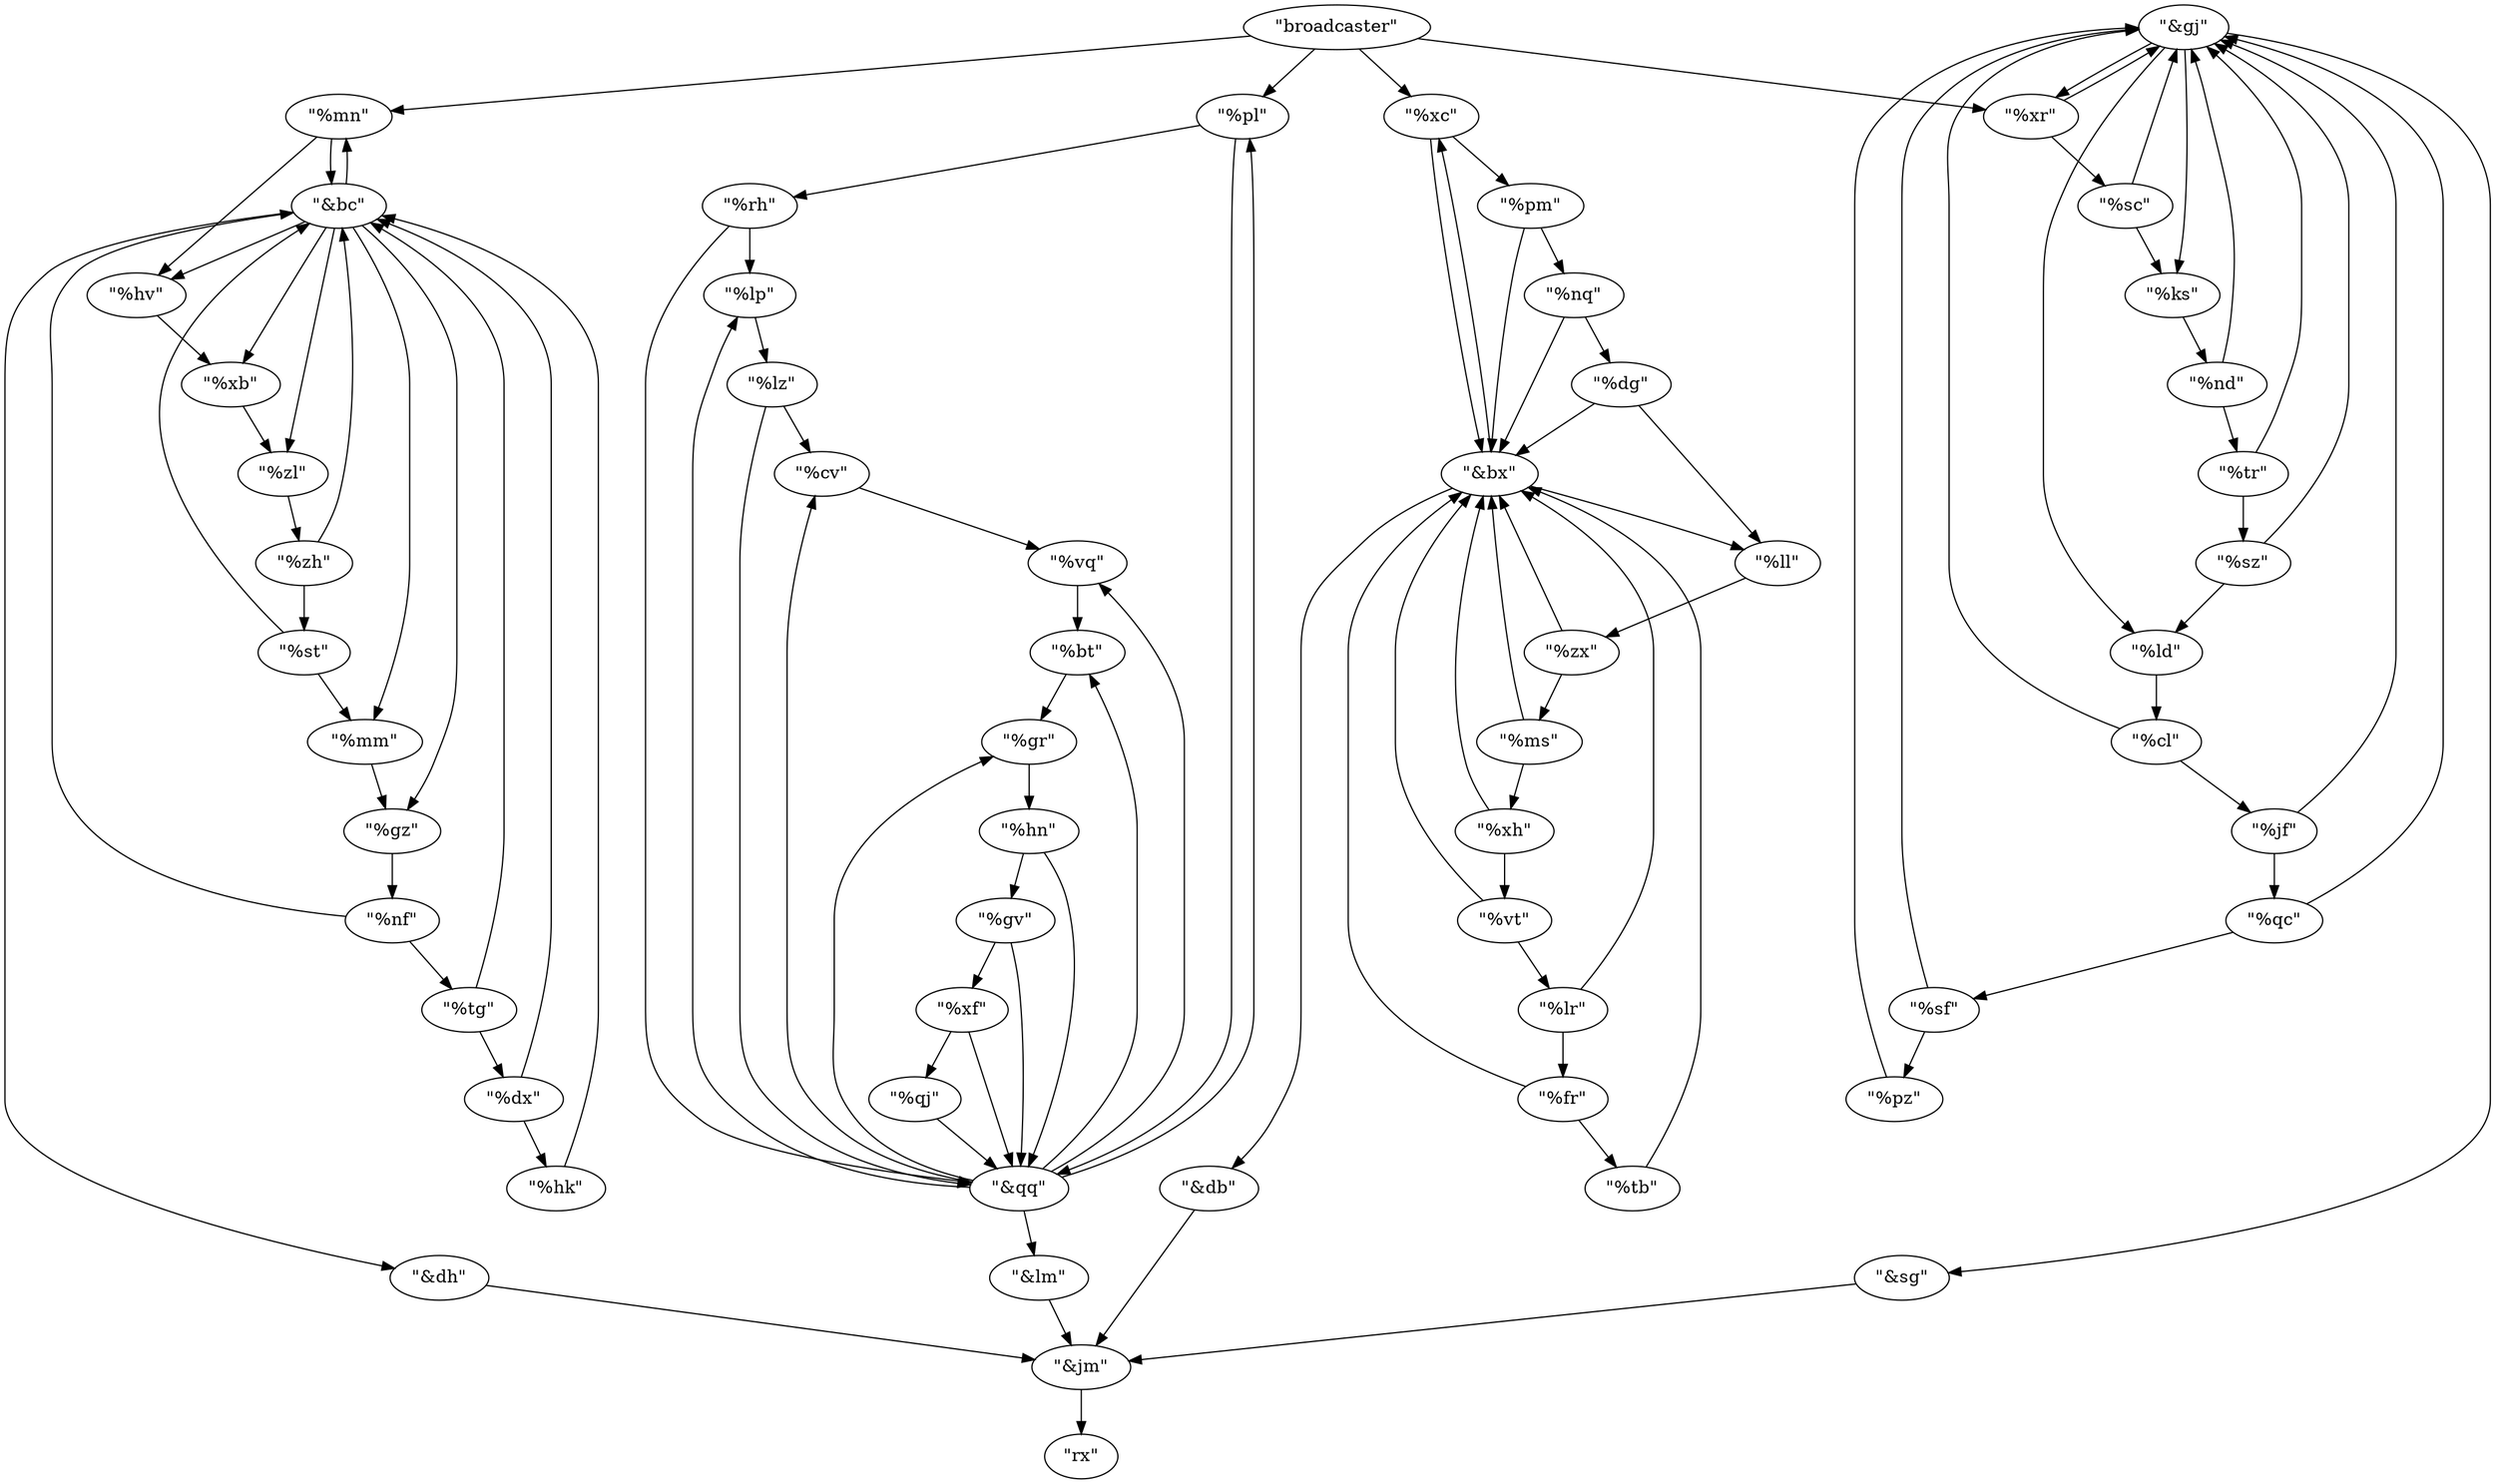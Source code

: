 digraph {
    0 [ label = "\"rx\"" ]
    1 [ label = "\"%sf\"" ]
    2 [ label = "\"%zh\"" ]
    3 [ label = "\"%hk\"" ]
    4 [ label = "\"&bc\"" ]
    5 [ label = "\"%st\"" ]
    6 [ label = "\"%gv\"" ]
    7 [ label = "\"%hv\"" ]
    8 [ label = "\"%nd\"" ]
    9 [ label = "\"%zx\"" ]
    10 [ label = "\"%sc\"" ]
    11 [ label = "\"%gr\"" ]
    12 [ label = "\"%pl\"" ]
    13 [ label = "\"%qc\"" ]
    14 [ label = "\"%xr\"" ]
    15 [ label = "\"%zl\"" ]
    16 [ label = "\"&gj\"" ]
    17 [ label = "\"%dg\"" ]
    18 [ label = "\"%nf\"" ]
    19 [ label = "\"%lz\"" ]
    20 [ label = "\"%nq\"" ]
    21 [ label = "\"%rh\"" ]
    22 [ label = "\"%xf\"" ]
    23 [ label = "\"%ms\"" ]
    24 [ label = "\"%mn\"" ]
    25 [ label = "\"&jm\"" ]
    26 [ label = "\"%xh\"" ]
    27 [ label = "\"%pz\"" ]
    28 [ label = "\"%vq\"" ]
    29 [ label = "\"%gz\"" ]
    30 [ label = "\"%bt\"" ]
    31 [ label = "\"&sg\"" ]
    32 [ label = "\"%fr\"" ]
    33 [ label = "\"&lm\"" ]
    34 [ label = "\"%ld\"" ]
    35 [ label = "\"%cv\"" ]
    36 [ label = "\"%cl\"" ]
    37 [ label = "\"%tr\"" ]
    38 [ label = "\"%sz\"" ]
    39 [ label = "\"%dx\"" ]
    40 [ label = "\"%lr\"" ]
    41 [ label = "\"%vt\"" ]
    42 [ label = "\"%ll\"" ]
    43 [ label = "\"broadcaster\"" ]
    44 [ label = "\"%lp\"" ]
    45 [ label = "\"%mm\"" ]
    46 [ label = "\"&qq\"" ]
    47 [ label = "\"%xb\"" ]
    48 [ label = "\"&bx\"" ]
    49 [ label = "\"%tb\"" ]
    50 [ label = "\"%hn\"" ]
    51 [ label = "\"%jf\"" ]
    52 [ label = "\"%qj\"" ]
    53 [ label = "\"%xc\"" ]
    54 [ label = "\"%tg\"" ]
    55 [ label = "\"&dh\"" ]
    56 [ label = "\"%ks\"" ]
    57 [ label = "\"&db\"" ]
    58 [ label = "\"%pm\"" ]
    35 -> 28 [ ]
    40 -> 48 [ ]
    40 -> 32 [ ]
    9 -> 48 [ ]
    9 -> 23 [ ]
    28 -> 30 [ ]
    44 -> 19 [ ]
    17 -> 42 [ ]
    17 -> 48 [ ]
    8 -> 16 [ ]
    8 -> 37 [ ]
    50 -> 6 [ ]
    50 -> 46 [ ]
    16 -> 56 [ ]
    16 -> 34 [ ]
    16 -> 31 [ ]
    16 -> 14 [ ]
    3 -> 4 [ ]
    30 -> 11 [ ]
    12 -> 46 [ ]
    12 -> 21 [ ]
    24 -> 4 [ ]
    24 -> 7 [ ]
    45 -> 29 [ ]
    43 -> 12 [ ]
    43 -> 14 [ ]
    43 -> 24 [ ]
    43 -> 53 [ ]
    36 -> 16 [ ]
    36 -> 51 [ ]
    25 -> 0 [ ]
    41 -> 40 [ ]
    41 -> 48 [ ]
    5 -> 4 [ ]
    5 -> 45 [ ]
    52 -> 46 [ ]
    1 -> 27 [ ]
    1 -> 16 [ ]
    2 -> 4 [ ]
    2 -> 5 [ ]
    27 -> 16 [ ]
    54 -> 4 [ ]
    54 -> 39 [ ]
    22 -> 46 [ ]
    22 -> 52 [ ]
    58 -> 48 [ ]
    58 -> 20 [ ]
    11 -> 50 [ ]
    14 -> 10 [ ]
    14 -> 16 [ ]
    29 -> 18 [ ]
    31 -> 25 [ ]
    21 -> 46 [ ]
    21 -> 44 [ ]
    56 -> 8 [ ]
    48 -> 42 [ ]
    48 -> 53 [ ]
    48 -> 57 [ ]
    32 -> 48 [ ]
    32 -> 49 [ ]
    19 -> 35 [ ]
    19 -> 46 [ ]
    55 -> 25 [ ]
    49 -> 48 [ ]
    34 -> 36 [ ]
    4 -> 24 [ ]
    4 -> 15 [ ]
    4 -> 47 [ ]
    4 -> 45 [ ]
    4 -> 55 [ ]
    4 -> 7 [ ]
    4 -> 29 [ ]
    42 -> 9 [ ]
    57 -> 25 [ ]
    23 -> 48 [ ]
    23 -> 26 [ ]
    18 -> 4 [ ]
    18 -> 54 [ ]
    39 -> 3 [ ]
    39 -> 4 [ ]
    10 -> 56 [ ]
    10 -> 16 [ ]
    13 -> 1 [ ]
    13 -> 16 [ ]
    46 -> 33 [ ]
    46 -> 11 [ ]
    46 -> 35 [ ]
    46 -> 28 [ ]
    46 -> 44 [ ]
    46 -> 12 [ ]
    46 -> 30 [ ]
    6 -> 22 [ ]
    6 -> 46 [ ]
    51 -> 13 [ ]
    51 -> 16 [ ]
    53 -> 48 [ ]
    53 -> 58 [ ]
    7 -> 47 [ ]
    15 -> 2 [ ]
    37 -> 16 [ ]
    37 -> 38 [ ]
    20 -> 17 [ ]
    20 -> 48 [ ]
    38 -> 16 [ ]
    38 -> 34 [ ]
    47 -> 15 [ ]
    26 -> 41 [ ]
    26 -> 48 [ ]
    33 -> 25 [ ]
}
